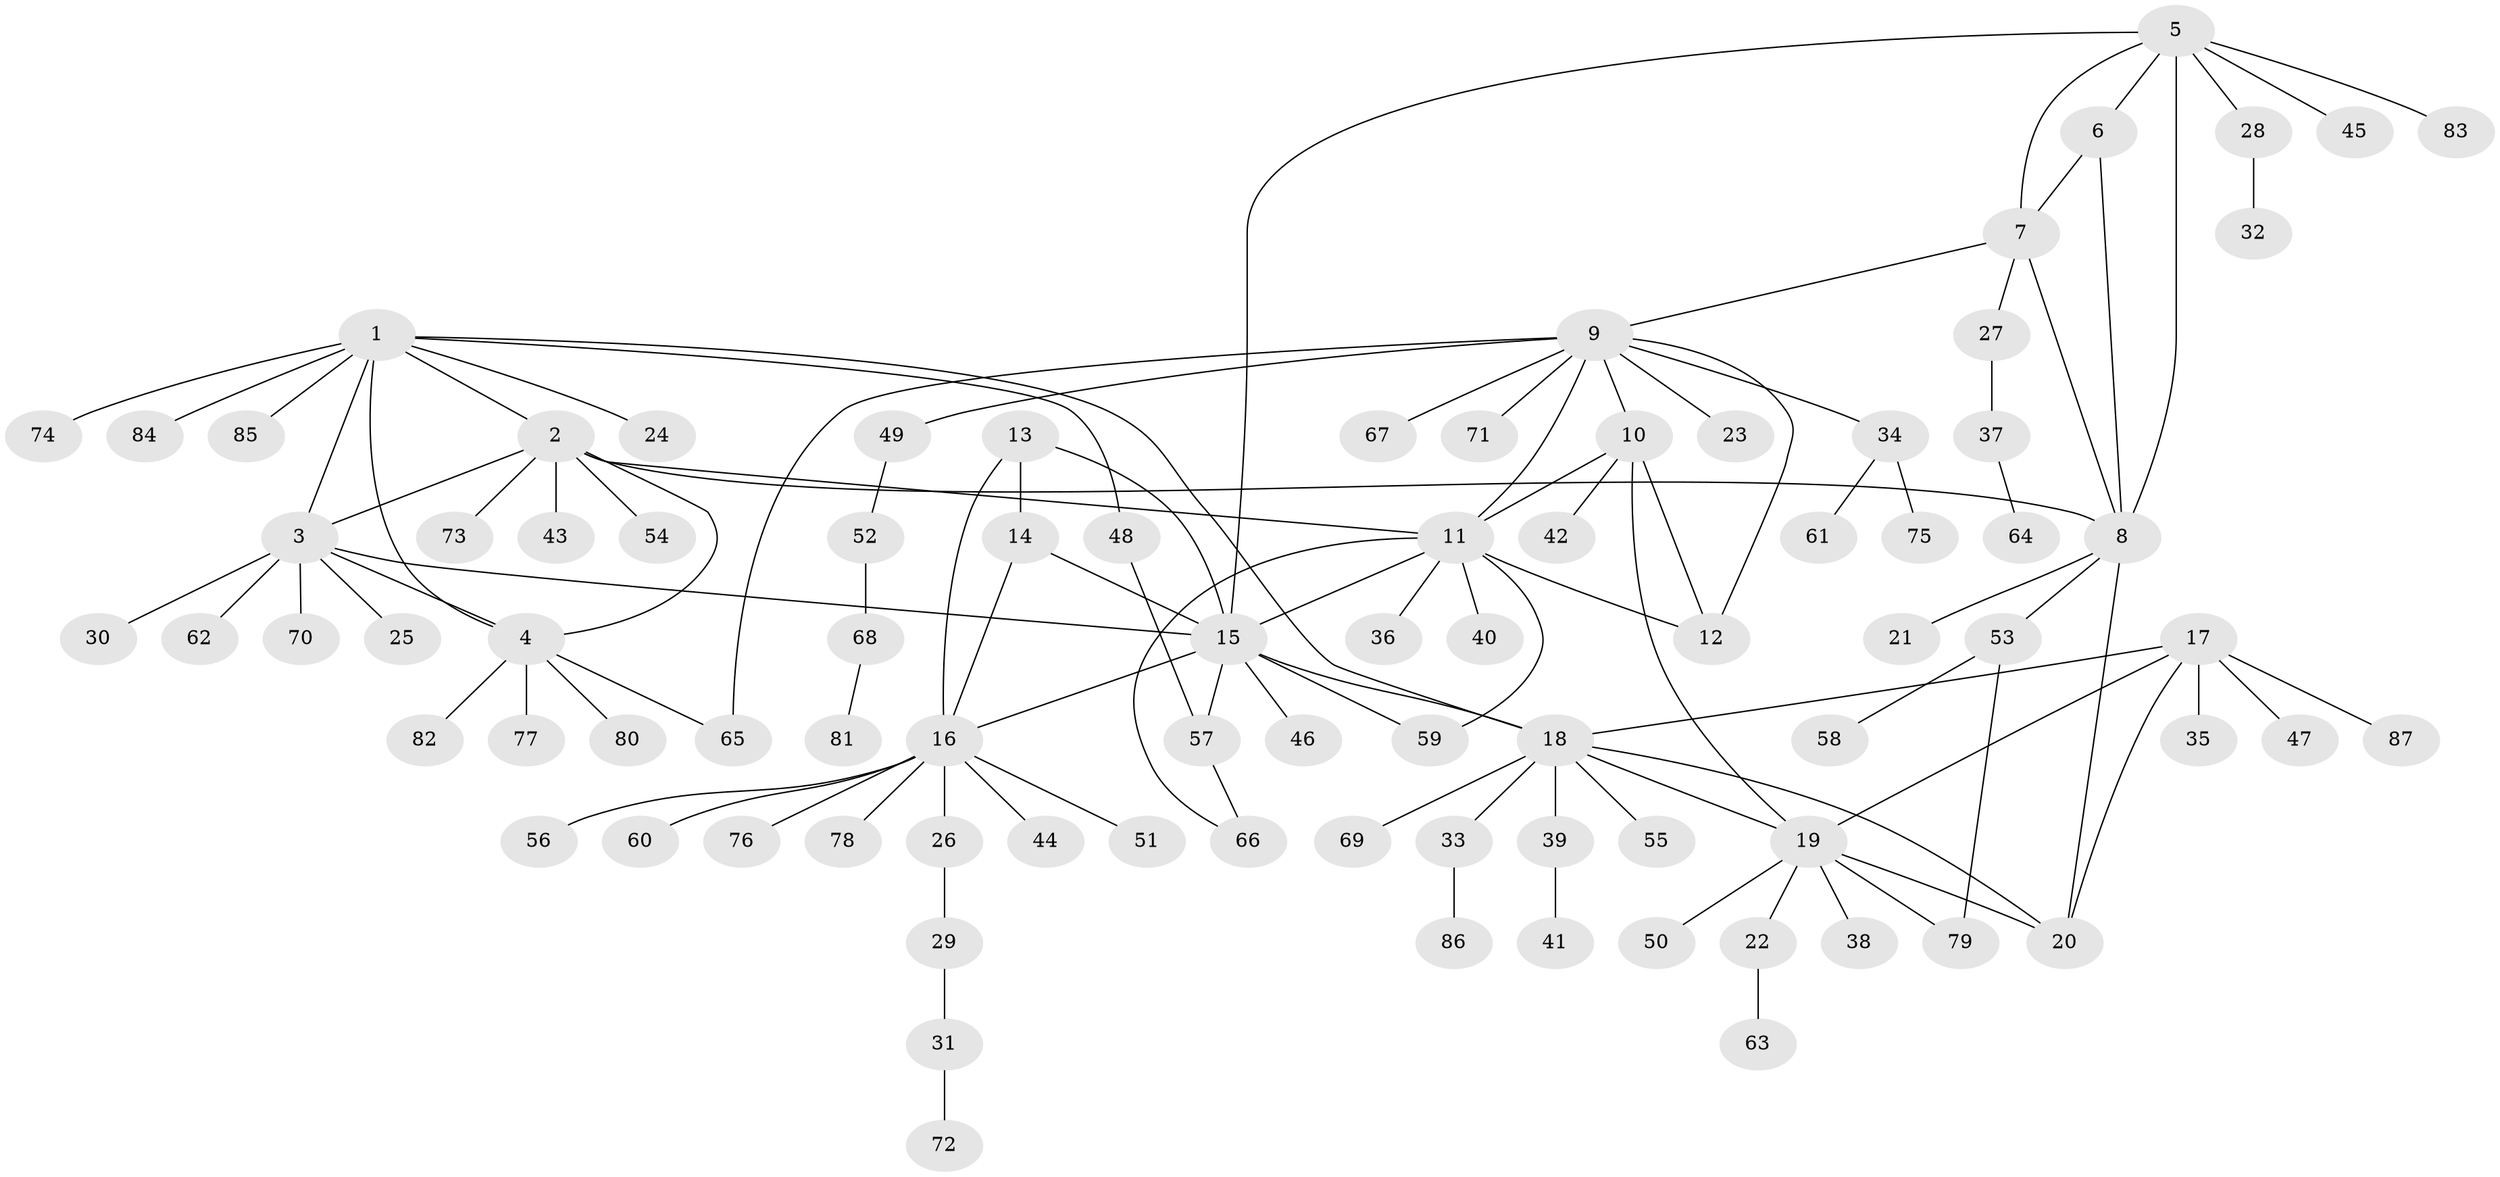 // Generated by graph-tools (version 1.1) at 2025/50/03/09/25 03:50:35]
// undirected, 87 vertices, 112 edges
graph export_dot {
graph [start="1"]
  node [color=gray90,style=filled];
  1;
  2;
  3;
  4;
  5;
  6;
  7;
  8;
  9;
  10;
  11;
  12;
  13;
  14;
  15;
  16;
  17;
  18;
  19;
  20;
  21;
  22;
  23;
  24;
  25;
  26;
  27;
  28;
  29;
  30;
  31;
  32;
  33;
  34;
  35;
  36;
  37;
  38;
  39;
  40;
  41;
  42;
  43;
  44;
  45;
  46;
  47;
  48;
  49;
  50;
  51;
  52;
  53;
  54;
  55;
  56;
  57;
  58;
  59;
  60;
  61;
  62;
  63;
  64;
  65;
  66;
  67;
  68;
  69;
  70;
  71;
  72;
  73;
  74;
  75;
  76;
  77;
  78;
  79;
  80;
  81;
  82;
  83;
  84;
  85;
  86;
  87;
  1 -- 2;
  1 -- 3;
  1 -- 4;
  1 -- 18;
  1 -- 24;
  1 -- 48;
  1 -- 74;
  1 -- 84;
  1 -- 85;
  2 -- 3;
  2 -- 4;
  2 -- 8;
  2 -- 11;
  2 -- 43;
  2 -- 54;
  2 -- 73;
  3 -- 4;
  3 -- 15;
  3 -- 25;
  3 -- 30;
  3 -- 62;
  3 -- 70;
  4 -- 65;
  4 -- 77;
  4 -- 80;
  4 -- 82;
  5 -- 6;
  5 -- 7;
  5 -- 8;
  5 -- 15;
  5 -- 28;
  5 -- 45;
  5 -- 83;
  6 -- 7;
  6 -- 8;
  7 -- 8;
  7 -- 9;
  7 -- 27;
  8 -- 20;
  8 -- 21;
  8 -- 53;
  9 -- 10;
  9 -- 11;
  9 -- 12;
  9 -- 23;
  9 -- 34;
  9 -- 49;
  9 -- 65;
  9 -- 67;
  9 -- 71;
  10 -- 11;
  10 -- 12;
  10 -- 19;
  10 -- 42;
  11 -- 12;
  11 -- 15;
  11 -- 36;
  11 -- 40;
  11 -- 59;
  11 -- 66;
  13 -- 14;
  13 -- 15;
  13 -- 16;
  14 -- 15;
  14 -- 16;
  15 -- 16;
  15 -- 18;
  15 -- 46;
  15 -- 57;
  15 -- 59;
  16 -- 26;
  16 -- 44;
  16 -- 51;
  16 -- 56;
  16 -- 60;
  16 -- 76;
  16 -- 78;
  17 -- 18;
  17 -- 19;
  17 -- 20;
  17 -- 35;
  17 -- 47;
  17 -- 87;
  18 -- 19;
  18 -- 20;
  18 -- 33;
  18 -- 39;
  18 -- 55;
  18 -- 69;
  19 -- 20;
  19 -- 22;
  19 -- 38;
  19 -- 50;
  19 -- 79;
  22 -- 63;
  26 -- 29;
  27 -- 37;
  28 -- 32;
  29 -- 31;
  31 -- 72;
  33 -- 86;
  34 -- 61;
  34 -- 75;
  37 -- 64;
  39 -- 41;
  48 -- 57;
  49 -- 52;
  52 -- 68;
  53 -- 58;
  53 -- 79;
  57 -- 66;
  68 -- 81;
}
